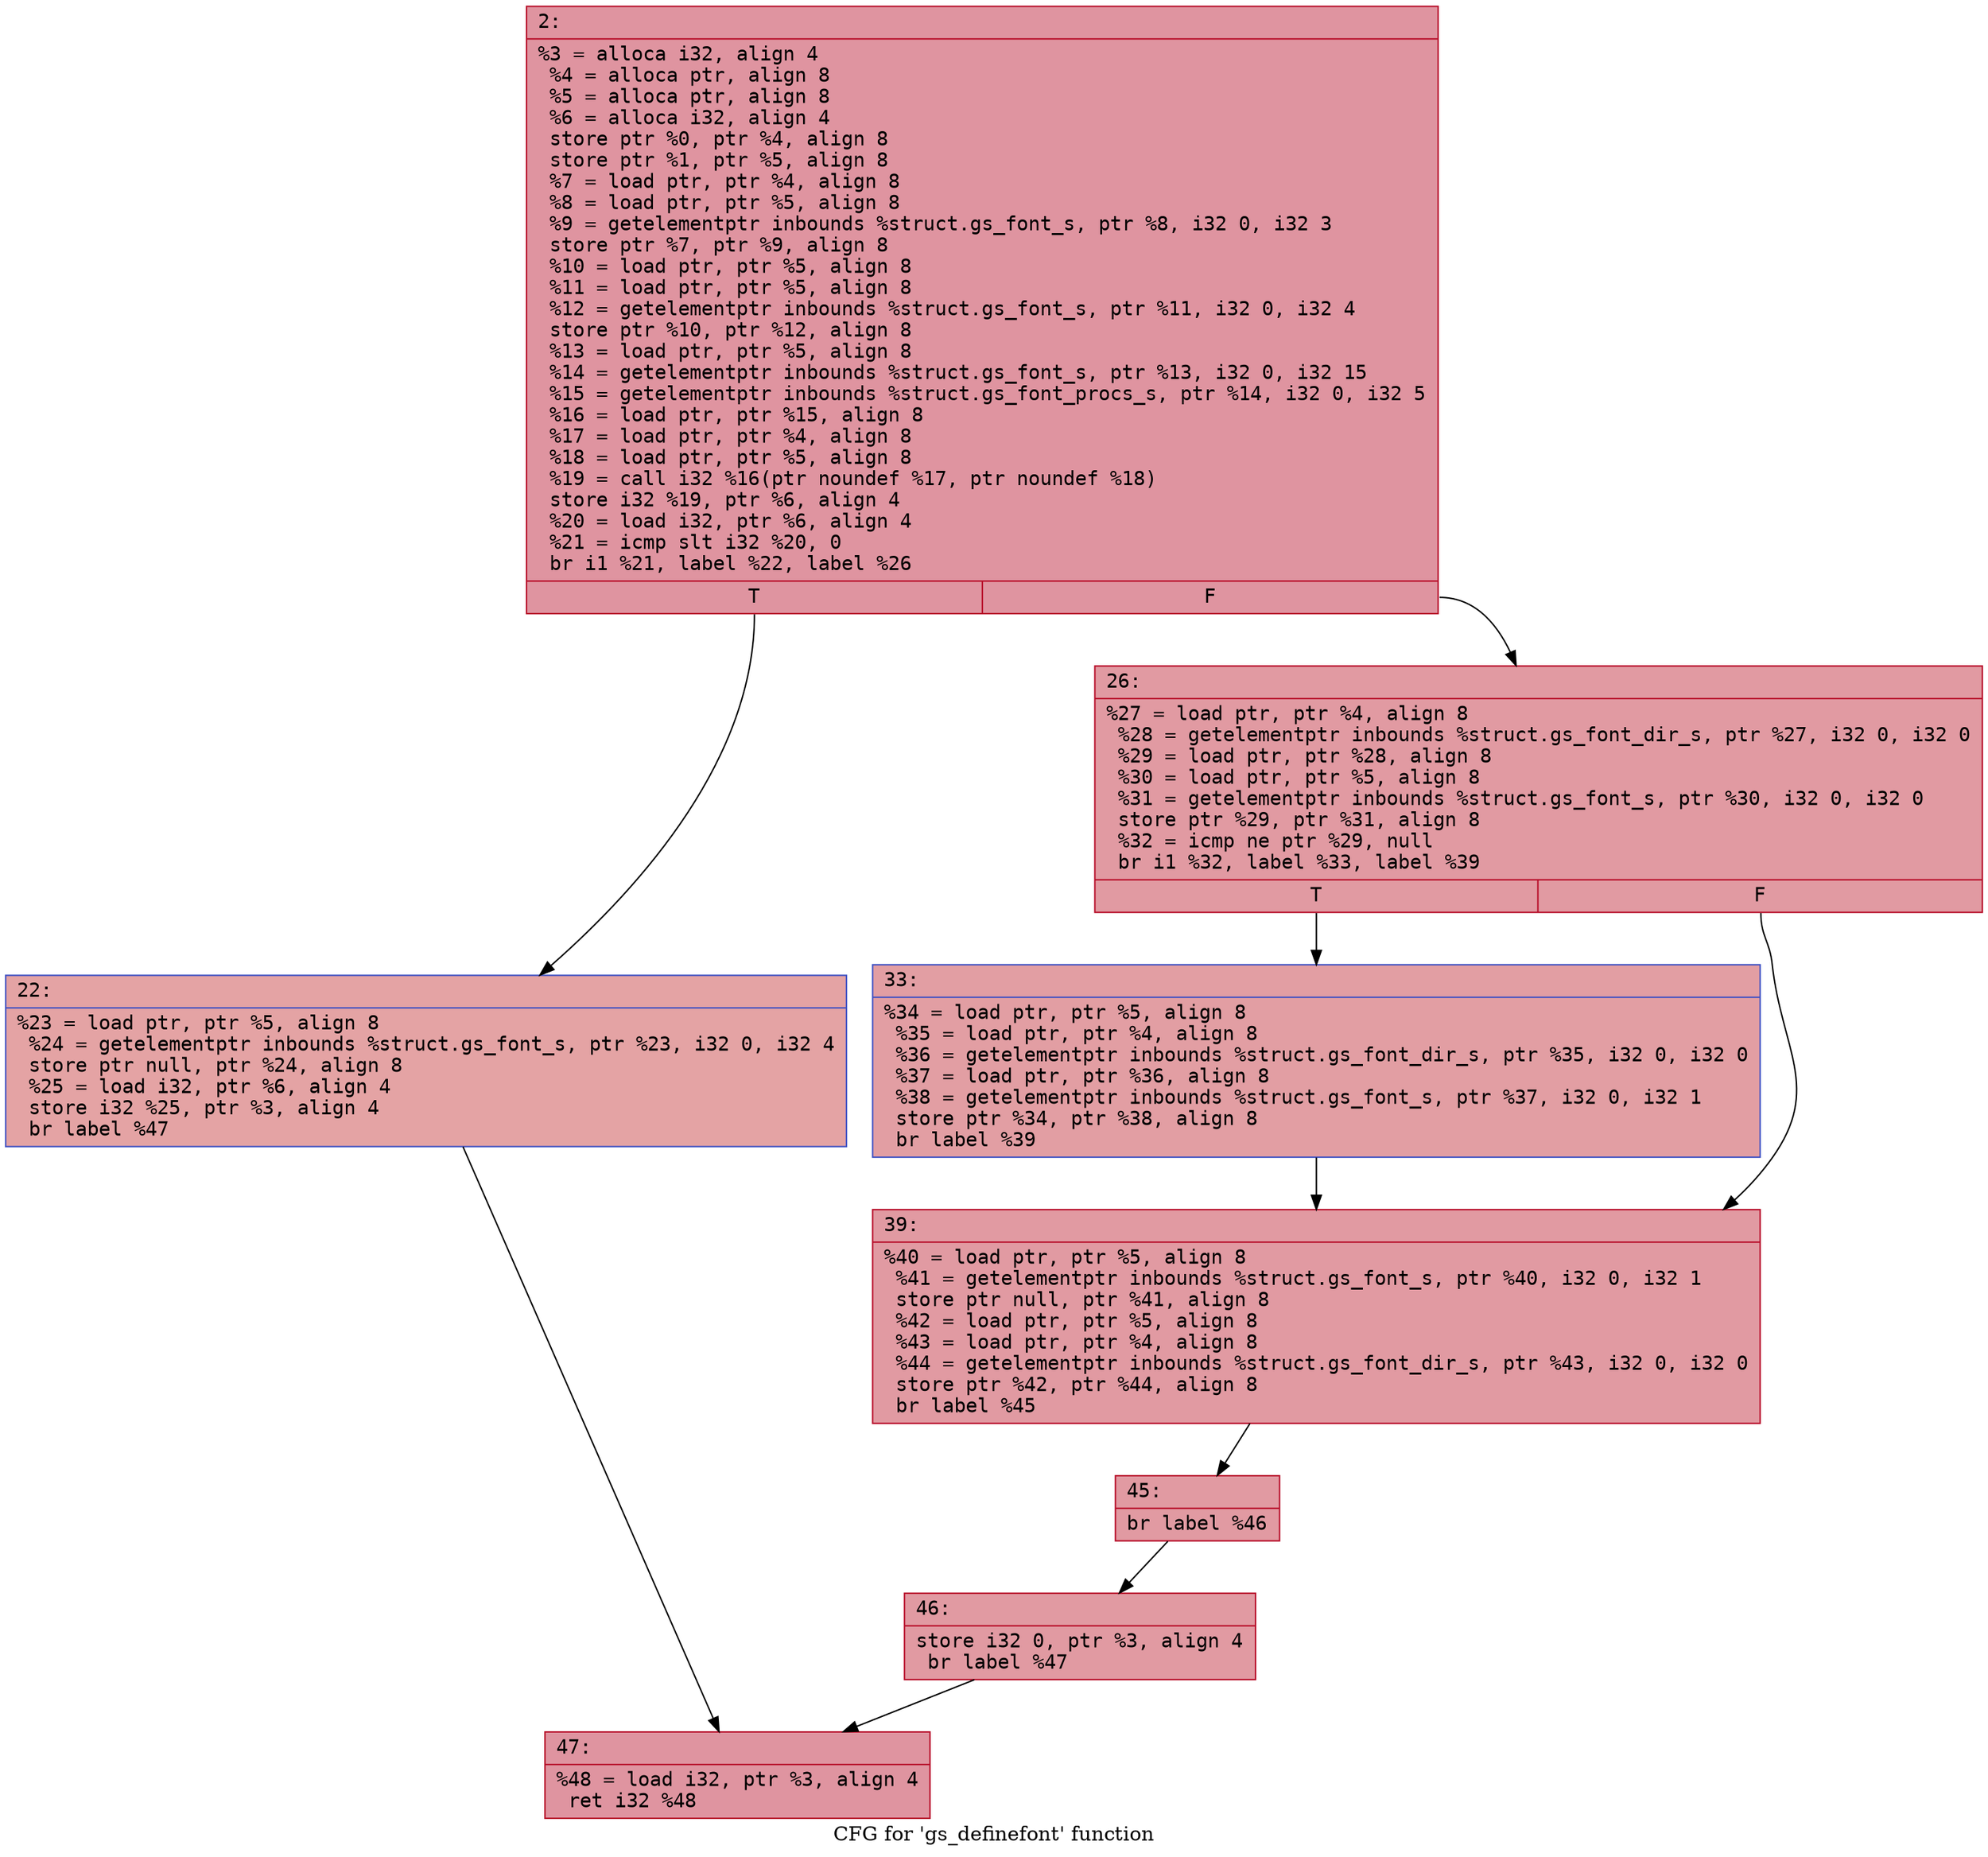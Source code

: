 digraph "CFG for 'gs_definefont' function" {
	label="CFG for 'gs_definefont' function";

	Node0x600002017ca0 [shape=record,color="#b70d28ff", style=filled, fillcolor="#b70d2870" fontname="Courier",label="{2:\l|  %3 = alloca i32, align 4\l  %4 = alloca ptr, align 8\l  %5 = alloca ptr, align 8\l  %6 = alloca i32, align 4\l  store ptr %0, ptr %4, align 8\l  store ptr %1, ptr %5, align 8\l  %7 = load ptr, ptr %4, align 8\l  %8 = load ptr, ptr %5, align 8\l  %9 = getelementptr inbounds %struct.gs_font_s, ptr %8, i32 0, i32 3\l  store ptr %7, ptr %9, align 8\l  %10 = load ptr, ptr %5, align 8\l  %11 = load ptr, ptr %5, align 8\l  %12 = getelementptr inbounds %struct.gs_font_s, ptr %11, i32 0, i32 4\l  store ptr %10, ptr %12, align 8\l  %13 = load ptr, ptr %5, align 8\l  %14 = getelementptr inbounds %struct.gs_font_s, ptr %13, i32 0, i32 15\l  %15 = getelementptr inbounds %struct.gs_font_procs_s, ptr %14, i32 0, i32 5\l  %16 = load ptr, ptr %15, align 8\l  %17 = load ptr, ptr %4, align 8\l  %18 = load ptr, ptr %5, align 8\l  %19 = call i32 %16(ptr noundef %17, ptr noundef %18)\l  store i32 %19, ptr %6, align 4\l  %20 = load i32, ptr %6, align 4\l  %21 = icmp slt i32 %20, 0\l  br i1 %21, label %22, label %26\l|{<s0>T|<s1>F}}"];
	Node0x600002017ca0:s0 -> Node0x600002017cf0[tooltip="2 -> 22\nProbability 37.50%" ];
	Node0x600002017ca0:s1 -> Node0x600002017d40[tooltip="2 -> 26\nProbability 62.50%" ];
	Node0x600002017cf0 [shape=record,color="#3d50c3ff", style=filled, fillcolor="#c32e3170" fontname="Courier",label="{22:\l|  %23 = load ptr, ptr %5, align 8\l  %24 = getelementptr inbounds %struct.gs_font_s, ptr %23, i32 0, i32 4\l  store ptr null, ptr %24, align 8\l  %25 = load i32, ptr %6, align 4\l  store i32 %25, ptr %3, align 4\l  br label %47\l}"];
	Node0x600002017cf0 -> Node0x600002017ed0[tooltip="22 -> 47\nProbability 100.00%" ];
	Node0x600002017d40 [shape=record,color="#b70d28ff", style=filled, fillcolor="#bb1b2c70" fontname="Courier",label="{26:\l|  %27 = load ptr, ptr %4, align 8\l  %28 = getelementptr inbounds %struct.gs_font_dir_s, ptr %27, i32 0, i32 0\l  %29 = load ptr, ptr %28, align 8\l  %30 = load ptr, ptr %5, align 8\l  %31 = getelementptr inbounds %struct.gs_font_s, ptr %30, i32 0, i32 0\l  store ptr %29, ptr %31, align 8\l  %32 = icmp ne ptr %29, null\l  br i1 %32, label %33, label %39\l|{<s0>T|<s1>F}}"];
	Node0x600002017d40:s0 -> Node0x600002017d90[tooltip="26 -> 33\nProbability 62.50%" ];
	Node0x600002017d40:s1 -> Node0x600002017de0[tooltip="26 -> 39\nProbability 37.50%" ];
	Node0x600002017d90 [shape=record,color="#3d50c3ff", style=filled, fillcolor="#be242e70" fontname="Courier",label="{33:\l|  %34 = load ptr, ptr %5, align 8\l  %35 = load ptr, ptr %4, align 8\l  %36 = getelementptr inbounds %struct.gs_font_dir_s, ptr %35, i32 0, i32 0\l  %37 = load ptr, ptr %36, align 8\l  %38 = getelementptr inbounds %struct.gs_font_s, ptr %37, i32 0, i32 1\l  store ptr %34, ptr %38, align 8\l  br label %39\l}"];
	Node0x600002017d90 -> Node0x600002017de0[tooltip="33 -> 39\nProbability 100.00%" ];
	Node0x600002017de0 [shape=record,color="#b70d28ff", style=filled, fillcolor="#bb1b2c70" fontname="Courier",label="{39:\l|  %40 = load ptr, ptr %5, align 8\l  %41 = getelementptr inbounds %struct.gs_font_s, ptr %40, i32 0, i32 1\l  store ptr null, ptr %41, align 8\l  %42 = load ptr, ptr %5, align 8\l  %43 = load ptr, ptr %4, align 8\l  %44 = getelementptr inbounds %struct.gs_font_dir_s, ptr %43, i32 0, i32 0\l  store ptr %42, ptr %44, align 8\l  br label %45\l}"];
	Node0x600002017de0 -> Node0x600002017e30[tooltip="39 -> 45\nProbability 100.00%" ];
	Node0x600002017e30 [shape=record,color="#b70d28ff", style=filled, fillcolor="#bb1b2c70" fontname="Courier",label="{45:\l|  br label %46\l}"];
	Node0x600002017e30 -> Node0x600002017e80[tooltip="45 -> 46\nProbability 100.00%" ];
	Node0x600002017e80 [shape=record,color="#b70d28ff", style=filled, fillcolor="#bb1b2c70" fontname="Courier",label="{46:\l|  store i32 0, ptr %3, align 4\l  br label %47\l}"];
	Node0x600002017e80 -> Node0x600002017ed0[tooltip="46 -> 47\nProbability 100.00%" ];
	Node0x600002017ed0 [shape=record,color="#b70d28ff", style=filled, fillcolor="#b70d2870" fontname="Courier",label="{47:\l|  %48 = load i32, ptr %3, align 4\l  ret i32 %48\l}"];
}
